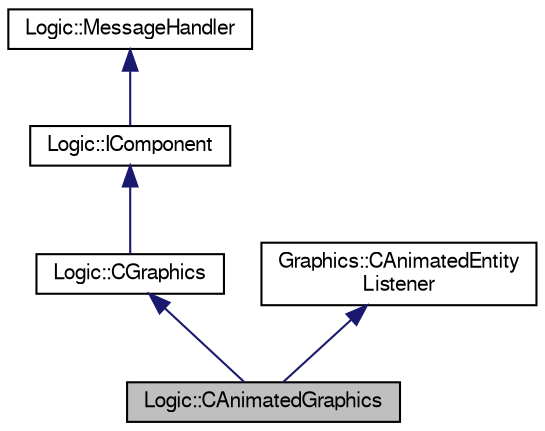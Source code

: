 digraph "Logic::CAnimatedGraphics"
{
  edge [fontname="FreeSans",fontsize="10",labelfontname="FreeSans",labelfontsize="10"];
  node [fontname="FreeSans",fontsize="10",shape=record];
  Node1 [label="Logic::CAnimatedGraphics",height=0.2,width=0.4,color="black", fillcolor="grey75", style="filled", fontcolor="black"];
  Node2 -> Node1 [dir="back",color="midnightblue",fontsize="10",style="solid",fontname="FreeSans"];
  Node2 [label="Logic::CGraphics",height=0.2,width=0.4,color="black", fillcolor="white", style="filled",URL="$class_logic_1_1_c_graphics.html",tooltip="Componente que se encarga de la representaciï¿œn grï¿œfica de una entidad. "];
  Node3 -> Node2 [dir="back",color="midnightblue",fontsize="10",style="solid",fontname="FreeSans"];
  Node3 [label="Logic::IComponent",height=0.2,width=0.4,color="black", fillcolor="white", style="filled",URL="$class_logic_1_1_i_component.html",tooltip="Clase base de los componentes que forman las entidades. "];
  Node4 -> Node3 [dir="back",color="midnightblue",fontsize="10",style="solid",fontname="FreeSans"];
  Node4 [label="Logic::MessageHandler",height=0.2,width=0.4,color="black", fillcolor="white", style="filled",URL="$class_logic_1_1_message_handler.html"];
  Node5 -> Node1 [dir="back",color="midnightblue",fontsize="10",style="solid",fontname="FreeSans"];
  Node5 [label="Graphics::CAnimatedEntity\lListener",height=0.2,width=0.4,color="black", fillcolor="white", style="filled",URL="$class_graphics_1_1_c_animated_entity_listener.html",tooltip="Esta clase debe ser implementada por las clases que quieren registrarse en una entidad animada para e..."];
}
